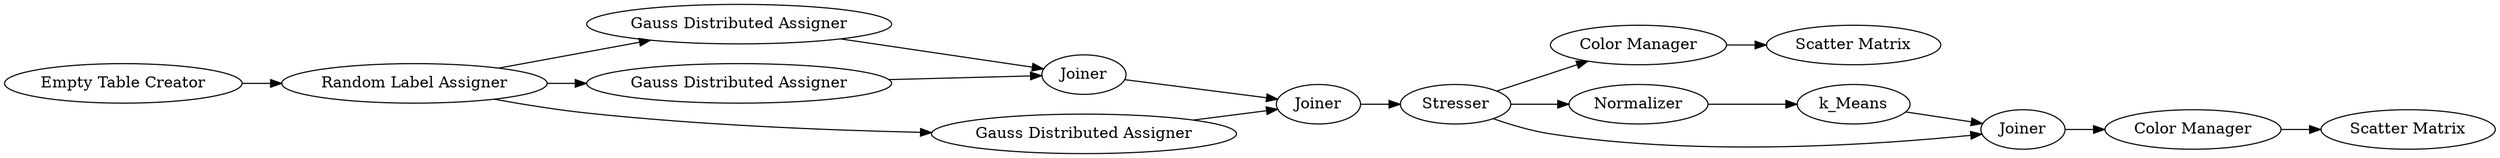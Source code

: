 digraph {
	1 [label="Empty Table Creator"]
	2 [label="Random Label Assigner"]
	3 [label="Gauss Distributed Assigner"]
	4 [label="Color Manager"]
	6 [label="Gauss Distributed Assigner"]
	7 [label="Gauss Distributed Assigner"]
	8 [label="Scatter Matrix"]
	10 [label=Normalizer]
	13 [label=Joiner]
	15 [label="Color Manager"]
	16 [label="Scatter Matrix"]
	17 [label=Joiner]
	18 [label=Joiner]
	19 [label=Stresser]
	20 [label=k_Means]
	1 -> 2
	2 -> 3
	2 -> 6
	2 -> 7
	3 -> 17
	4 -> 8
	6 -> 17
	7 -> 18
	10 -> 20
	13 -> 15
	15 -> 16
	17 -> 18
	18 -> 19
	19 -> 4
	19 -> 10
	19 -> 13
	20 -> 13
	rankdir=LR
}
